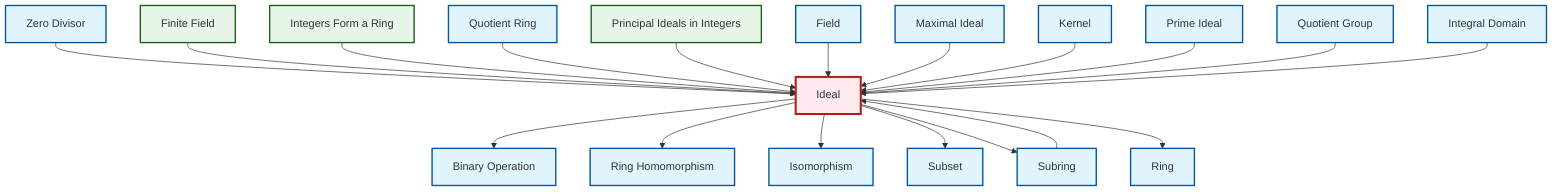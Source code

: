 graph TD
    classDef definition fill:#e1f5fe,stroke:#01579b,stroke-width:2px
    classDef theorem fill:#f3e5f5,stroke:#4a148c,stroke-width:2px
    classDef axiom fill:#fff3e0,stroke:#e65100,stroke-width:2px
    classDef example fill:#e8f5e9,stroke:#1b5e20,stroke-width:2px
    classDef current fill:#ffebee,stroke:#b71c1c,stroke-width:3px
    def-subset["Subset"]:::definition
    def-isomorphism["Isomorphism"]:::definition
    ex-principal-ideal["Principal Ideals in Integers"]:::example
    def-field["Field"]:::definition
    def-quotient-ring["Quotient Ring"]:::definition
    ex-integers-ring["Integers Form a Ring"]:::example
    def-binary-operation["Binary Operation"]:::definition
    def-subring["Subring"]:::definition
    def-kernel["Kernel"]:::definition
    def-prime-ideal["Prime Ideal"]:::definition
    ex-finite-field["Finite Field"]:::example
    def-ring-homomorphism["Ring Homomorphism"]:::definition
    def-integral-domain["Integral Domain"]:::definition
    def-maximal-ideal["Maximal Ideal"]:::definition
    def-ideal["Ideal"]:::definition
    def-zero-divisor["Zero Divisor"]:::definition
    def-ring["Ring"]:::definition
    def-quotient-group["Quotient Group"]:::definition
    def-ideal --> def-binary-operation
    def-zero-divisor --> def-ideal
    def-subring --> def-ideal
    def-ideal --> def-ring-homomorphism
    ex-finite-field --> def-ideal
    ex-integers-ring --> def-ideal
    def-quotient-ring --> def-ideal
    ex-principal-ideal --> def-ideal
    def-field --> def-ideal
    def-maximal-ideal --> def-ideal
    def-kernel --> def-ideal
    def-ideal --> def-isomorphism
    def-ideal --> def-subset
    def-prime-ideal --> def-ideal
    def-quotient-group --> def-ideal
    def-ideal --> def-subring
    def-ideal --> def-ring
    def-integral-domain --> def-ideal
    class def-ideal current